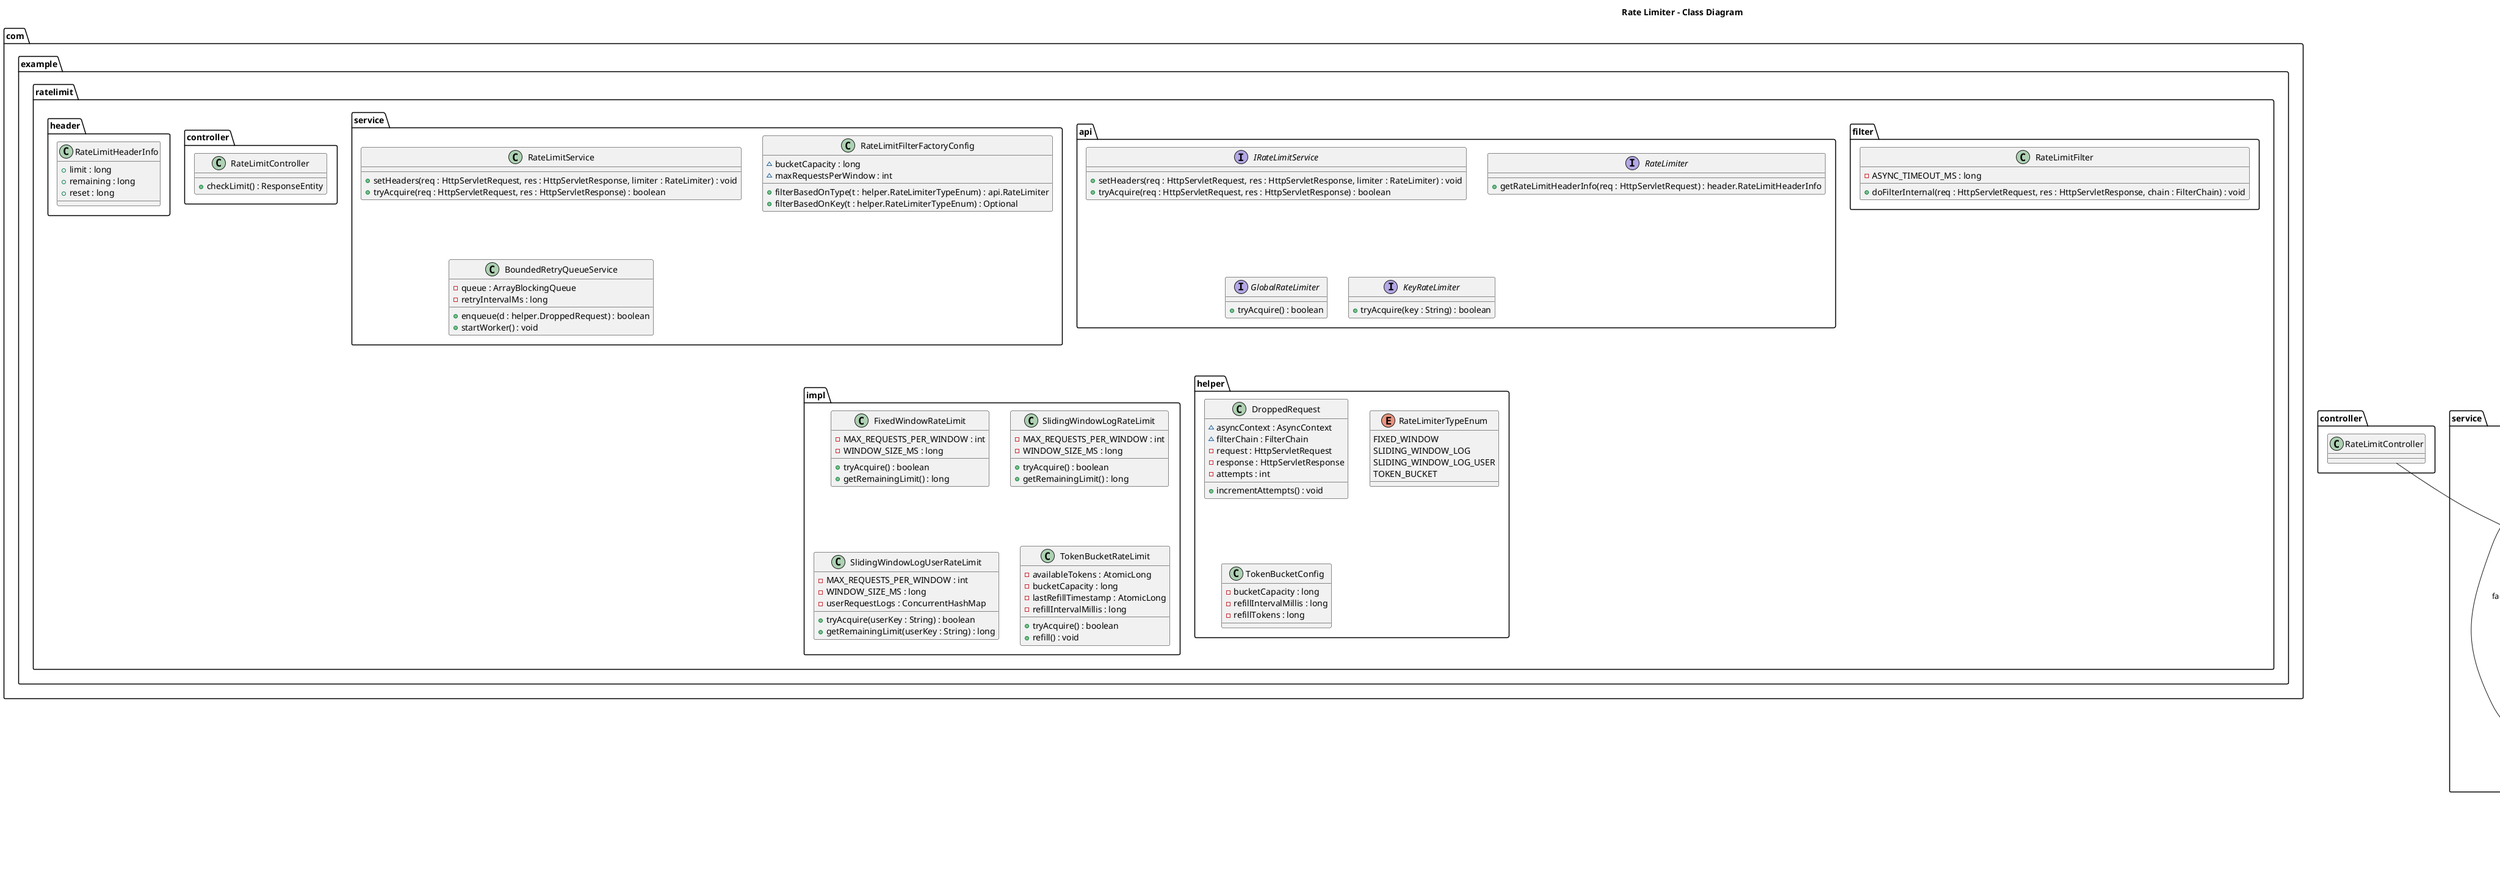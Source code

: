 @startuml
title Rate Limiter - Class Diagram

package "com.example.ratelimit" {
  package "filter" {
    class RateLimitFilter {
      - ASYNC_TIMEOUT_MS : long
      + doFilterInternal(req : HttpServletRequest, res : HttpServletResponse, chain : FilterChain) : void
    }
  }

  package "api" {
    interface IRateLimitService {
      + setHeaders(req : HttpServletRequest, res : HttpServletResponse, limiter : RateLimiter) : void
      + tryAcquire(req : HttpServletRequest, res : HttpServletResponse) : boolean
    }
    interface RateLimiter {
      + getRateLimitHeaderInfo(req : HttpServletRequest) : header.RateLimitHeaderInfo
    }
    interface GlobalRateLimiter {
      + tryAcquire() : boolean
    }
    interface KeyRateLimiter {
      + tryAcquire(key : String) : boolean
    }
  }

  package "service" {
    class RateLimitService {
      + setHeaders(req : HttpServletRequest, res : HttpServletResponse, limiter : RateLimiter) : void
      + tryAcquire(req : HttpServletRequest, res : HttpServletResponse) : boolean
    }

    class RateLimitFilterFactoryConfig {
      ~ bucketCapacity : long
      ~ maxRequestsPerWindow : int
      + filterBasedOnType(t : helper.RateLimiterTypeEnum) : api.RateLimiter
      + filterBasedOnKey(t : helper.RateLimiterTypeEnum) : Optional
    }

    class BoundedRetryQueueService {
      - queue : ArrayBlockingQueue
      - retryIntervalMs : long
      + enqueue(d : helper.DroppedRequest) : boolean
      + startWorker() : void
    }
  }

  package "controller" {
    class RateLimitController {
      + checkLimit() : ResponseEntity
    }
  }

  package "helper" {
    class DroppedRequest {
      ~ asyncContext : AsyncContext
      ~ filterChain : FilterChain
      - request : HttpServletRequest
      - response : HttpServletResponse
      - attempts : int
      + incrementAttempts() : void
    }

    enum RateLimiterTypeEnum {
      FIXED_WINDOW
      SLIDING_WINDOW_LOG
      SLIDING_WINDOW_LOG_USER
      TOKEN_BUCKET
    }

    class TokenBucketConfig {
      - bucketCapacity : long
      - refillIntervalMillis : long
      - refillTokens : long
    }
  }

  package "impl" {
    class FixedWindowRateLimit {
      - MAX_REQUESTS_PER_WINDOW : int
      - WINDOW_SIZE_MS : long
      + tryAcquire() : boolean
      + getRemainingLimit() : long
    }

    class SlidingWindowLogRateLimit {
      - MAX_REQUESTS_PER_WINDOW : int
      - WINDOW_SIZE_MS : long
      + tryAcquire() : boolean
      + getRemainingLimit() : long
    }

    class SlidingWindowLogUserRateLimit {
      - MAX_REQUESTS_PER_WINDOW : int
      - WINDOW_SIZE_MS : long
      - userRequestLogs : ConcurrentHashMap
      + tryAcquire(userKey : String) : boolean
      + getRemainingLimit(userKey : String) : long
    }

    class TokenBucketRateLimit {
      - availableTokens : AtomicLong
      - bucketCapacity : long
      - lastRefillTimestamp : AtomicLong
      - refillIntervalMillis : long
      + tryAcquire() : boolean
      + refill() : void
    }
  }

  package "header" {
    class RateLimitHeaderInfo {
      + limit : long
      + remaining : long
      + reset : long
    }
  }
}

' Relationships
filter.RateLimitFilter --> api.IRateLimitService : rateLimitService
filter.RateLimitFilter --> service.BoundedRetryQueueService : retryQueueService

service.RateLimitService ..|> api.IRateLimitService
service.RateLimitService --> service.RateLimitFilterFactoryConfig : factoryConfig

api.GlobalRateLimiter ..|> api.RateLimiter
api.KeyRateLimiter ..|> api.RateLimiter

impl.FixedWindowRateLimit ..|> api.GlobalRateLimiter
impl.SlidingWindowLogRateLimit ..|> api.GlobalRateLimiter
impl.SlidingWindowLogUserRateLimit ..|> api.KeyRateLimiter
impl.TokenBucketRateLimit ..|> api.GlobalRateLimiter

service.BoundedRetryQueueService --> service.RateLimitService : rateLimitService
service.BoundedRetryQueueService --> service.RateLimitFilterFactoryConfig : factoryConfig

service.RateLimitFilterFactoryConfig ..> api.RateLimiter : returns
helper.DroppedRequest --> filter.RateLimitFilter : usedBy
controller.RateLimitController --> service.RateLimitService : dependsOn

@enduml
